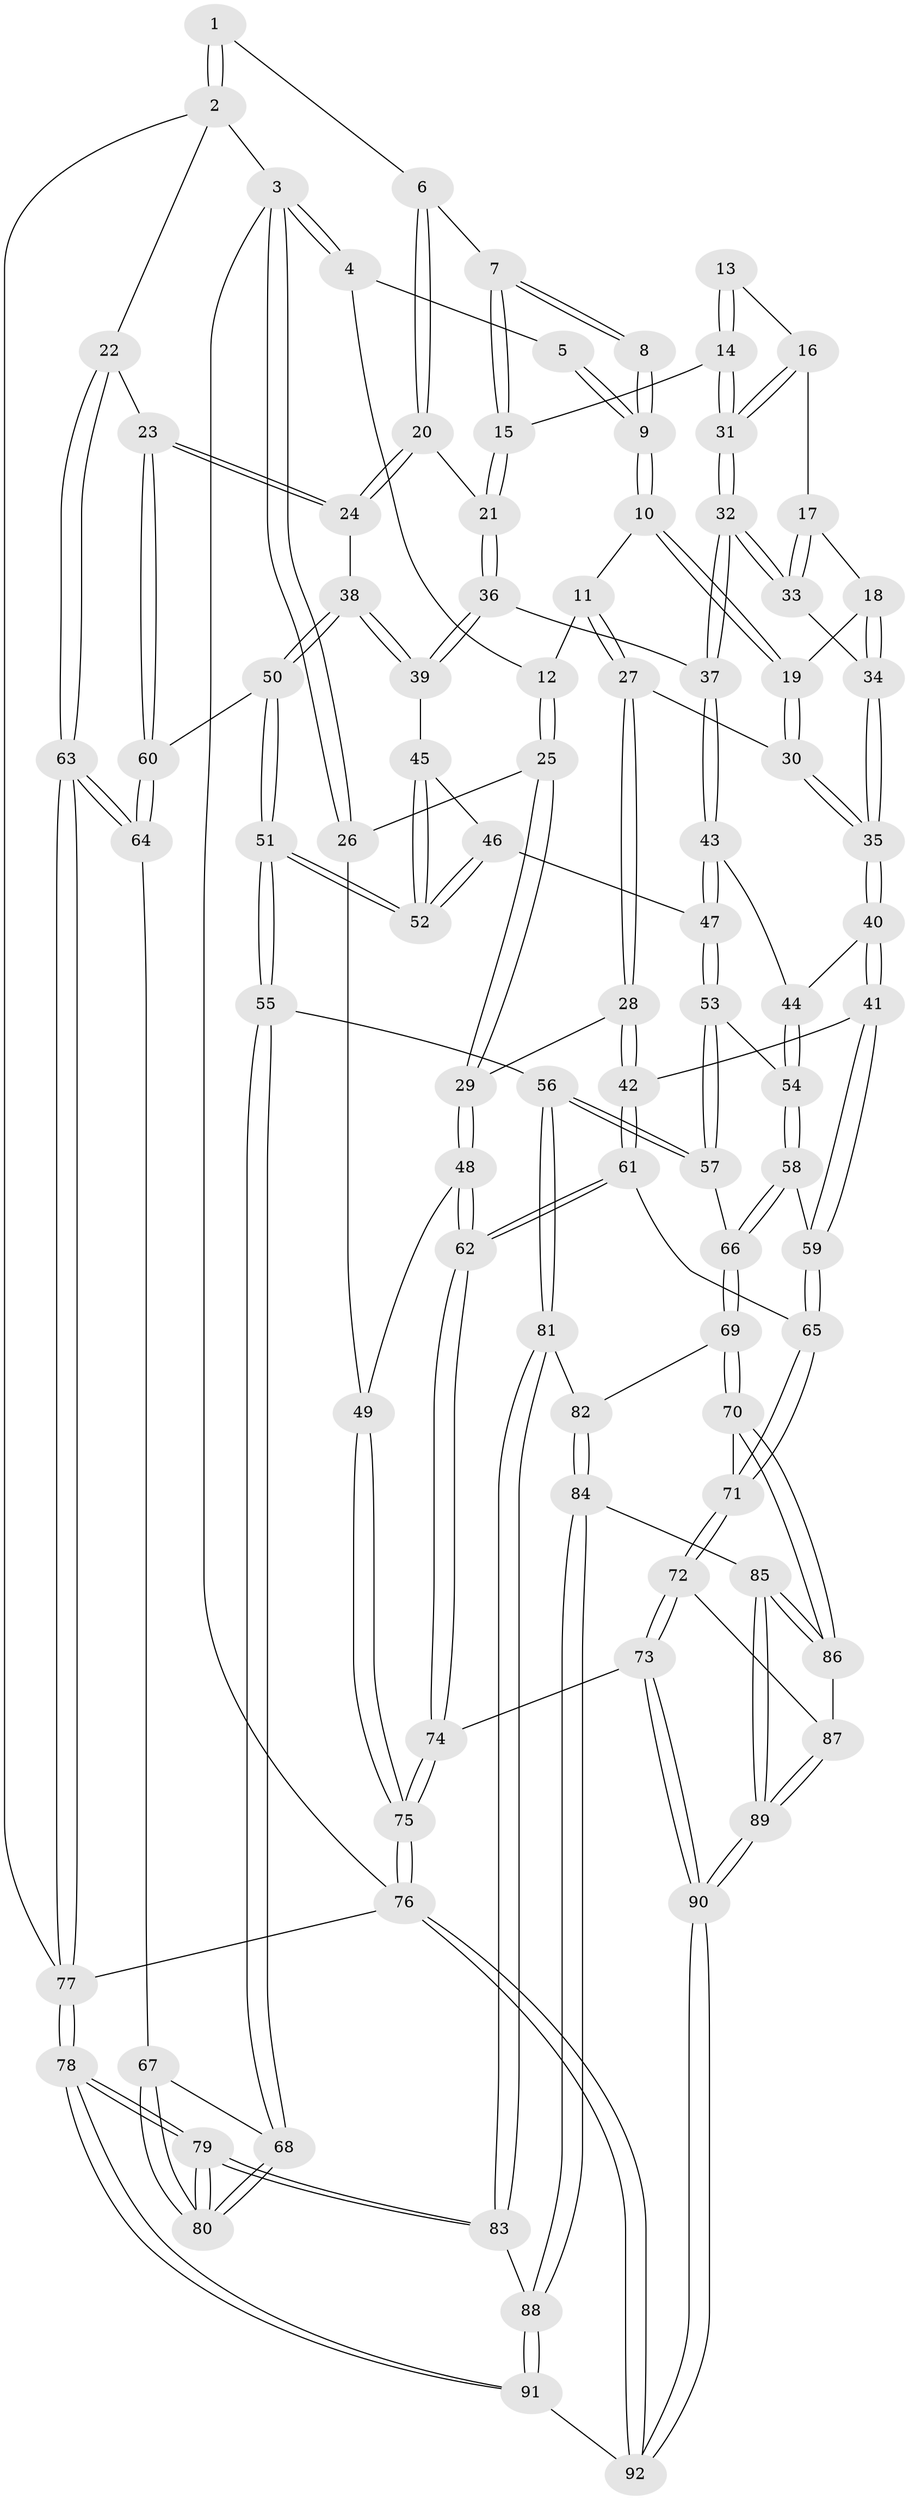 // Generated by graph-tools (version 1.1) at 2025/16/03/09/25 04:16:51]
// undirected, 92 vertices, 227 edges
graph export_dot {
graph [start="1"]
  node [color=gray90,style=filled];
  1 [pos="+0.8956587915254919+0"];
  2 [pos="+1+0"];
  3 [pos="+0+0"];
  4 [pos="+0+0"];
  5 [pos="+0.459833188140751+0"];
  6 [pos="+0.8255732198917788+0.06734237168543752"];
  7 [pos="+0.7933173197676622+0.0813256512282516"];
  8 [pos="+0.5473182940412273+0.04787939361526279"];
  9 [pos="+0.46384449230200897+0"];
  10 [pos="+0.4592740713919811+0"];
  11 [pos="+0.22040563803966076+0.14027055838666666"];
  12 [pos="+0.2184190491521903+0.1397936876158654"];
  13 [pos="+0.562570847013678+0.07973680993916332"];
  14 [pos="+0.6510082134626061+0.21147084873923883"];
  15 [pos="+0.6884123393469853+0.2084923209744359"];
  16 [pos="+0.5361197206847018+0.22946892507765035"];
  17 [pos="+0.516024175026104+0.23873548066810454"];
  18 [pos="+0.462387677538939+0.22010571849088484"];
  19 [pos="+0.42966989226969604+0.18298237511137636"];
  20 [pos="+0.9360432523005415+0.22034295968297632"];
  21 [pos="+0.7733291866106186+0.2876054945781952"];
  22 [pos="+1+0.273240777624169"];
  23 [pos="+1+0.28068973358020816"];
  24 [pos="+1+0.2778224647173421"];
  25 [pos="+0.11269703116307146+0.18978896330796868"];
  26 [pos="+0+0"];
  27 [pos="+0.2992346585899044+0.28063427354964665"];
  28 [pos="+0.17370954158454585+0.4043306110261228"];
  29 [pos="+0.10859700940878132+0.38578190821949726"];
  30 [pos="+0.3139196790920518+0.2812681777977196"];
  31 [pos="+0.6331581210329917+0.2362738423254577"];
  32 [pos="+0.607646004038985+0.3355681074231786"];
  33 [pos="+0.5408011258428673+0.3224913287925281"];
  34 [pos="+0.4628726182636149+0.3479915487715519"];
  35 [pos="+0.427462289256976+0.3814995999693427"];
  36 [pos="+0.7537808948723064+0.34392056117478037"];
  37 [pos="+0.6299823604251933+0.37544124934797474"];
  38 [pos="+0.862632896093429+0.4350536795797979"];
  39 [pos="+0.7929007400704927+0.4056192738633615"];
  40 [pos="+0.4290950987499012+0.41045628325392913"];
  41 [pos="+0.40044857397741085+0.49587450289669466"];
  42 [pos="+0.19494631255615405+0.437700983596672"];
  43 [pos="+0.6291941342224824+0.3801420692910113"];
  44 [pos="+0.5805655620325287+0.4307655066549256"];
  45 [pos="+0.7641467969470882+0.4330517326478386"];
  46 [pos="+0.7151338068245503+0.46192387858405975"];
  47 [pos="+0.6795255504375707+0.4551892980516282"];
  48 [pos="+0+0.4378530575040402"];
  49 [pos="+0+0.435647153198748"];
  50 [pos="+0.8596865821495414+0.5578639120388618"];
  51 [pos="+0.7855849110814479+0.6046558684400475"];
  52 [pos="+0.7762263199171466+0.5807872856040251"];
  53 [pos="+0.6437784289999854+0.555674398795035"];
  54 [pos="+0.5666086507254725+0.5182859177968449"];
  55 [pos="+0.7640503498077833+0.630682231899885"];
  56 [pos="+0.6984809679576228+0.6303212446630063"];
  57 [pos="+0.6891603634596001+0.6250343118237698"];
  58 [pos="+0.46942235817853+0.5588191929541843"];
  59 [pos="+0.4185509491529971+0.5495285231625272"];
  60 [pos="+0.9223720600238436+0.5738147707500747"];
  61 [pos="+0.1926784915814893+0.5916162690353186"];
  62 [pos="+0.1589049366499837+0.6749441997816795"];
  63 [pos="+1+0.6344333602303939"];
  64 [pos="+1+0.6229183588922554"];
  65 [pos="+0.40999253444856176+0.5629448161924181"];
  66 [pos="+0.5473466673850286+0.6521015274927269"];
  67 [pos="+0.999411551081254+0.6253799286083062"];
  68 [pos="+0.8052041313849372+0.721320650521296"];
  69 [pos="+0.5351093861578952+0.6957249947119358"];
  70 [pos="+0.4659771966486688+0.7296482100433794"];
  71 [pos="+0.3904675627956644+0.6348075120077101"];
  72 [pos="+0.2642938280612467+0.7520251269685683"];
  73 [pos="+0.21697028146026148+0.768620857393959"];
  74 [pos="+0.16672347642996194+0.7498806517165276"];
  75 [pos="+0+1"];
  76 [pos="+0+1"];
  77 [pos="+1+1"];
  78 [pos="+0.9562807328558985+1"];
  79 [pos="+0.8583590603170329+0.9424115689060922"];
  80 [pos="+0.8514613016449044+0.8489043850478655"];
  81 [pos="+0.6284800577956776+0.7661099087415469"];
  82 [pos="+0.5645096536409784+0.7324588736096856"];
  83 [pos="+0.6325186067061659+0.7939895065366716"];
  84 [pos="+0.5010614141497602+0.8164720812363179"];
  85 [pos="+0.48181369004649965+0.8165949426324096"];
  86 [pos="+0.45789649750295464+0.7736854977608323"];
  87 [pos="+0.36160138422132204+0.7785163582109853"];
  88 [pos="+0.5735631593752016+0.8363930336553789"];
  89 [pos="+0.43504564161081144+0.9146029103260256"];
  90 [pos="+0.38436465419851495+1"];
  91 [pos="+0.5858680162015283+1"];
  92 [pos="+0.38908020327002507+1"];
  1 -- 2;
  1 -- 2;
  1 -- 6;
  2 -- 3;
  2 -- 22;
  2 -- 77;
  3 -- 4;
  3 -- 4;
  3 -- 26;
  3 -- 26;
  3 -- 76;
  4 -- 5;
  4 -- 12;
  5 -- 9;
  5 -- 9;
  6 -- 7;
  6 -- 20;
  6 -- 20;
  7 -- 8;
  7 -- 8;
  7 -- 15;
  7 -- 15;
  8 -- 9;
  8 -- 9;
  9 -- 10;
  9 -- 10;
  10 -- 11;
  10 -- 19;
  10 -- 19;
  11 -- 12;
  11 -- 27;
  11 -- 27;
  12 -- 25;
  12 -- 25;
  13 -- 14;
  13 -- 14;
  13 -- 16;
  14 -- 15;
  14 -- 31;
  14 -- 31;
  15 -- 21;
  15 -- 21;
  16 -- 17;
  16 -- 31;
  16 -- 31;
  17 -- 18;
  17 -- 33;
  17 -- 33;
  18 -- 19;
  18 -- 34;
  18 -- 34;
  19 -- 30;
  19 -- 30;
  20 -- 21;
  20 -- 24;
  20 -- 24;
  21 -- 36;
  21 -- 36;
  22 -- 23;
  22 -- 63;
  22 -- 63;
  23 -- 24;
  23 -- 24;
  23 -- 60;
  23 -- 60;
  24 -- 38;
  25 -- 26;
  25 -- 29;
  25 -- 29;
  26 -- 49;
  27 -- 28;
  27 -- 28;
  27 -- 30;
  28 -- 29;
  28 -- 42;
  28 -- 42;
  29 -- 48;
  29 -- 48;
  30 -- 35;
  30 -- 35;
  31 -- 32;
  31 -- 32;
  32 -- 33;
  32 -- 33;
  32 -- 37;
  32 -- 37;
  33 -- 34;
  34 -- 35;
  34 -- 35;
  35 -- 40;
  35 -- 40;
  36 -- 37;
  36 -- 39;
  36 -- 39;
  37 -- 43;
  37 -- 43;
  38 -- 39;
  38 -- 39;
  38 -- 50;
  38 -- 50;
  39 -- 45;
  40 -- 41;
  40 -- 41;
  40 -- 44;
  41 -- 42;
  41 -- 59;
  41 -- 59;
  42 -- 61;
  42 -- 61;
  43 -- 44;
  43 -- 47;
  43 -- 47;
  44 -- 54;
  44 -- 54;
  45 -- 46;
  45 -- 52;
  45 -- 52;
  46 -- 47;
  46 -- 52;
  46 -- 52;
  47 -- 53;
  47 -- 53;
  48 -- 49;
  48 -- 62;
  48 -- 62;
  49 -- 75;
  49 -- 75;
  50 -- 51;
  50 -- 51;
  50 -- 60;
  51 -- 52;
  51 -- 52;
  51 -- 55;
  51 -- 55;
  53 -- 54;
  53 -- 57;
  53 -- 57;
  54 -- 58;
  54 -- 58;
  55 -- 56;
  55 -- 68;
  55 -- 68;
  56 -- 57;
  56 -- 57;
  56 -- 81;
  56 -- 81;
  57 -- 66;
  58 -- 59;
  58 -- 66;
  58 -- 66;
  59 -- 65;
  59 -- 65;
  60 -- 64;
  60 -- 64;
  61 -- 62;
  61 -- 62;
  61 -- 65;
  62 -- 74;
  62 -- 74;
  63 -- 64;
  63 -- 64;
  63 -- 77;
  63 -- 77;
  64 -- 67;
  65 -- 71;
  65 -- 71;
  66 -- 69;
  66 -- 69;
  67 -- 68;
  67 -- 80;
  67 -- 80;
  68 -- 80;
  68 -- 80;
  69 -- 70;
  69 -- 70;
  69 -- 82;
  70 -- 71;
  70 -- 86;
  70 -- 86;
  71 -- 72;
  71 -- 72;
  72 -- 73;
  72 -- 73;
  72 -- 87;
  73 -- 74;
  73 -- 90;
  73 -- 90;
  74 -- 75;
  74 -- 75;
  75 -- 76;
  75 -- 76;
  76 -- 92;
  76 -- 92;
  76 -- 77;
  77 -- 78;
  77 -- 78;
  78 -- 79;
  78 -- 79;
  78 -- 91;
  78 -- 91;
  79 -- 80;
  79 -- 80;
  79 -- 83;
  79 -- 83;
  81 -- 82;
  81 -- 83;
  81 -- 83;
  82 -- 84;
  82 -- 84;
  83 -- 88;
  84 -- 85;
  84 -- 88;
  84 -- 88;
  85 -- 86;
  85 -- 86;
  85 -- 89;
  85 -- 89;
  86 -- 87;
  87 -- 89;
  87 -- 89;
  88 -- 91;
  88 -- 91;
  89 -- 90;
  89 -- 90;
  90 -- 92;
  90 -- 92;
  91 -- 92;
}
